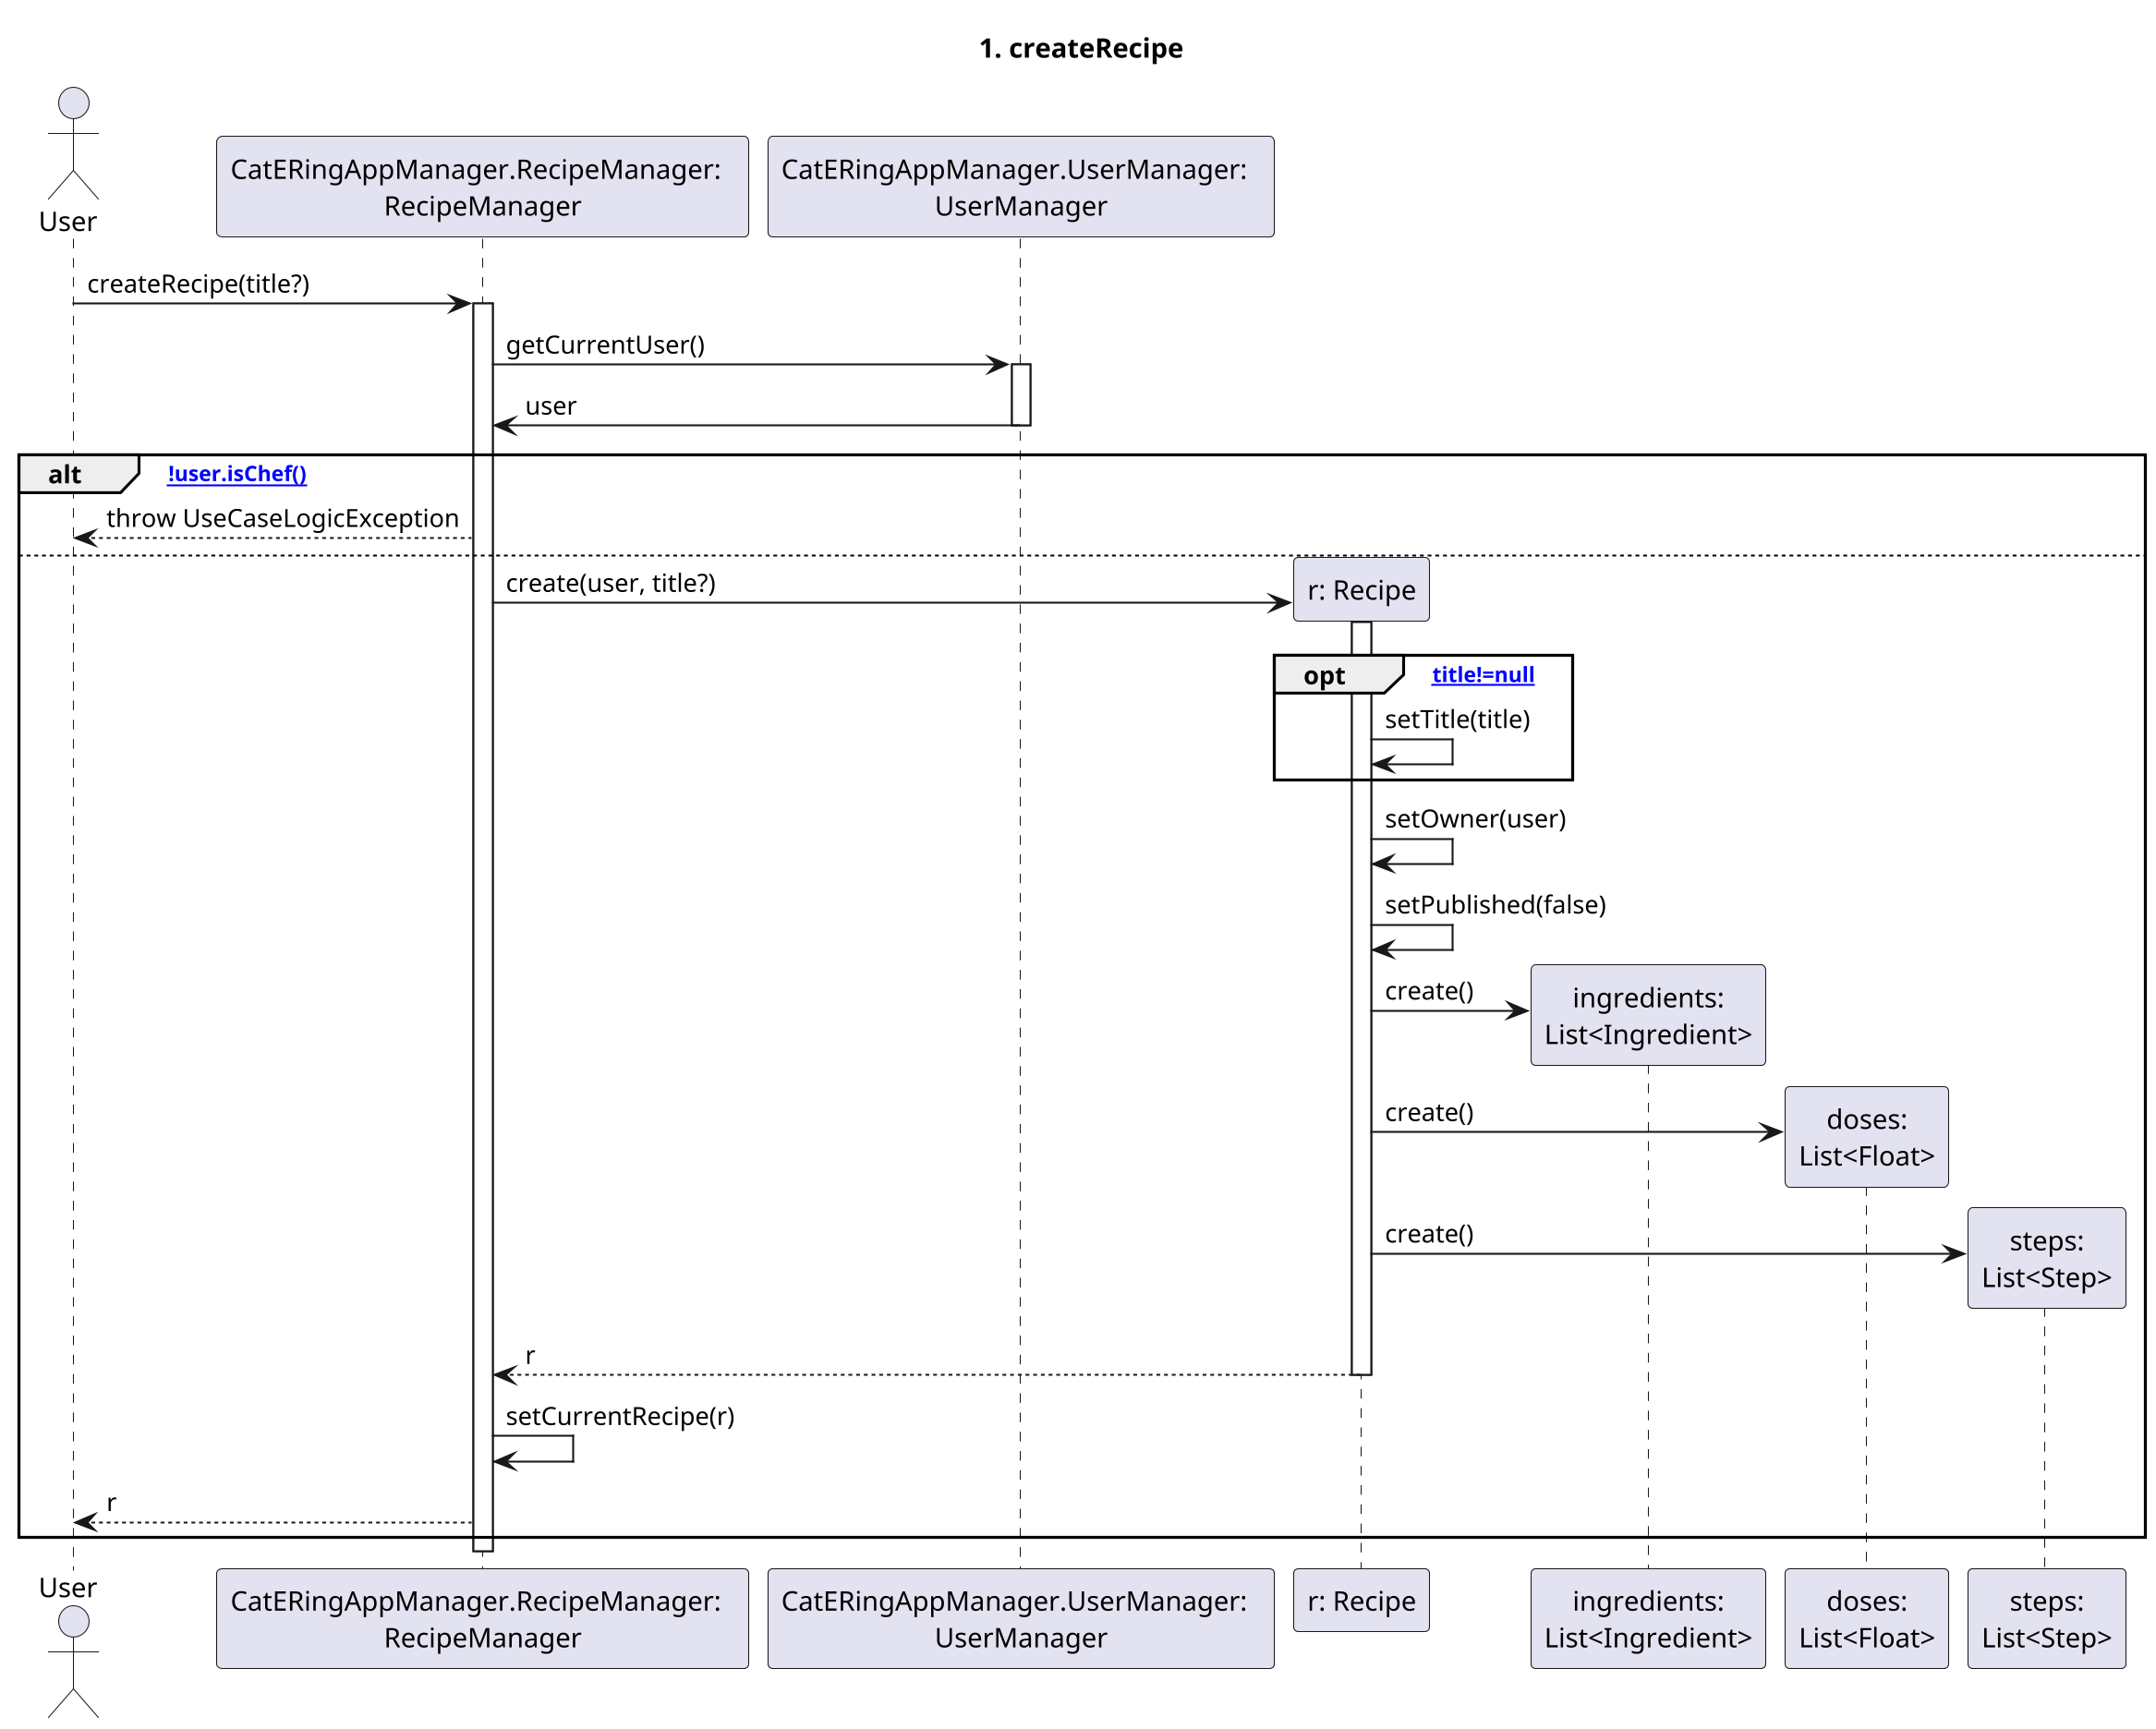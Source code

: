 @startuml

skinparam dpi 200

title: DSD per "Gestire ricette"
title: 1. createRecipe
Actor User
Participant "CatERingAppManager.RecipeManager:  \nRecipeManager" as RM
Participant "CatERingAppManager.UserManager:  \nUserManager" as UM

User -> RM:createRecipe(title?)
activate RM
RM -> UM:getCurrentUser()
activate UM
UM -> RM :user
deactivate UM

alt [!user.isChef()]
    RM --> User:throw UseCaseLogicException
else 
    create "r: Recipe"
    RM -> "r: Recipe":create(user, title?)
    activate "r: Recipe"
    opt [title!=null]
        "r: Recipe" -> "r: Recipe":setTitle(title)
    end
    "r: Recipe" -> "r: Recipe":setOwner(user)
    "r: Recipe" -> "r: Recipe":setPublished(false)
    create "ingredients:\nList<Ingredient>"
    "r: Recipe" -> "ingredients:\nList<Ingredient>":create()
    create "doses:\nList<Float>"
    "r: Recipe" -> "doses:\nList<Float>":create()
    create "steps:\nList<Step>"
    "r: Recipe" -> "steps:\nList<Step>":create()
    "r: Recipe" --> RM : r
    deactivate "r: Recipe"
    RM -> RM :setCurrentRecipe(r)
    RM --> User:r
end
    deactivate RM

@enduml
